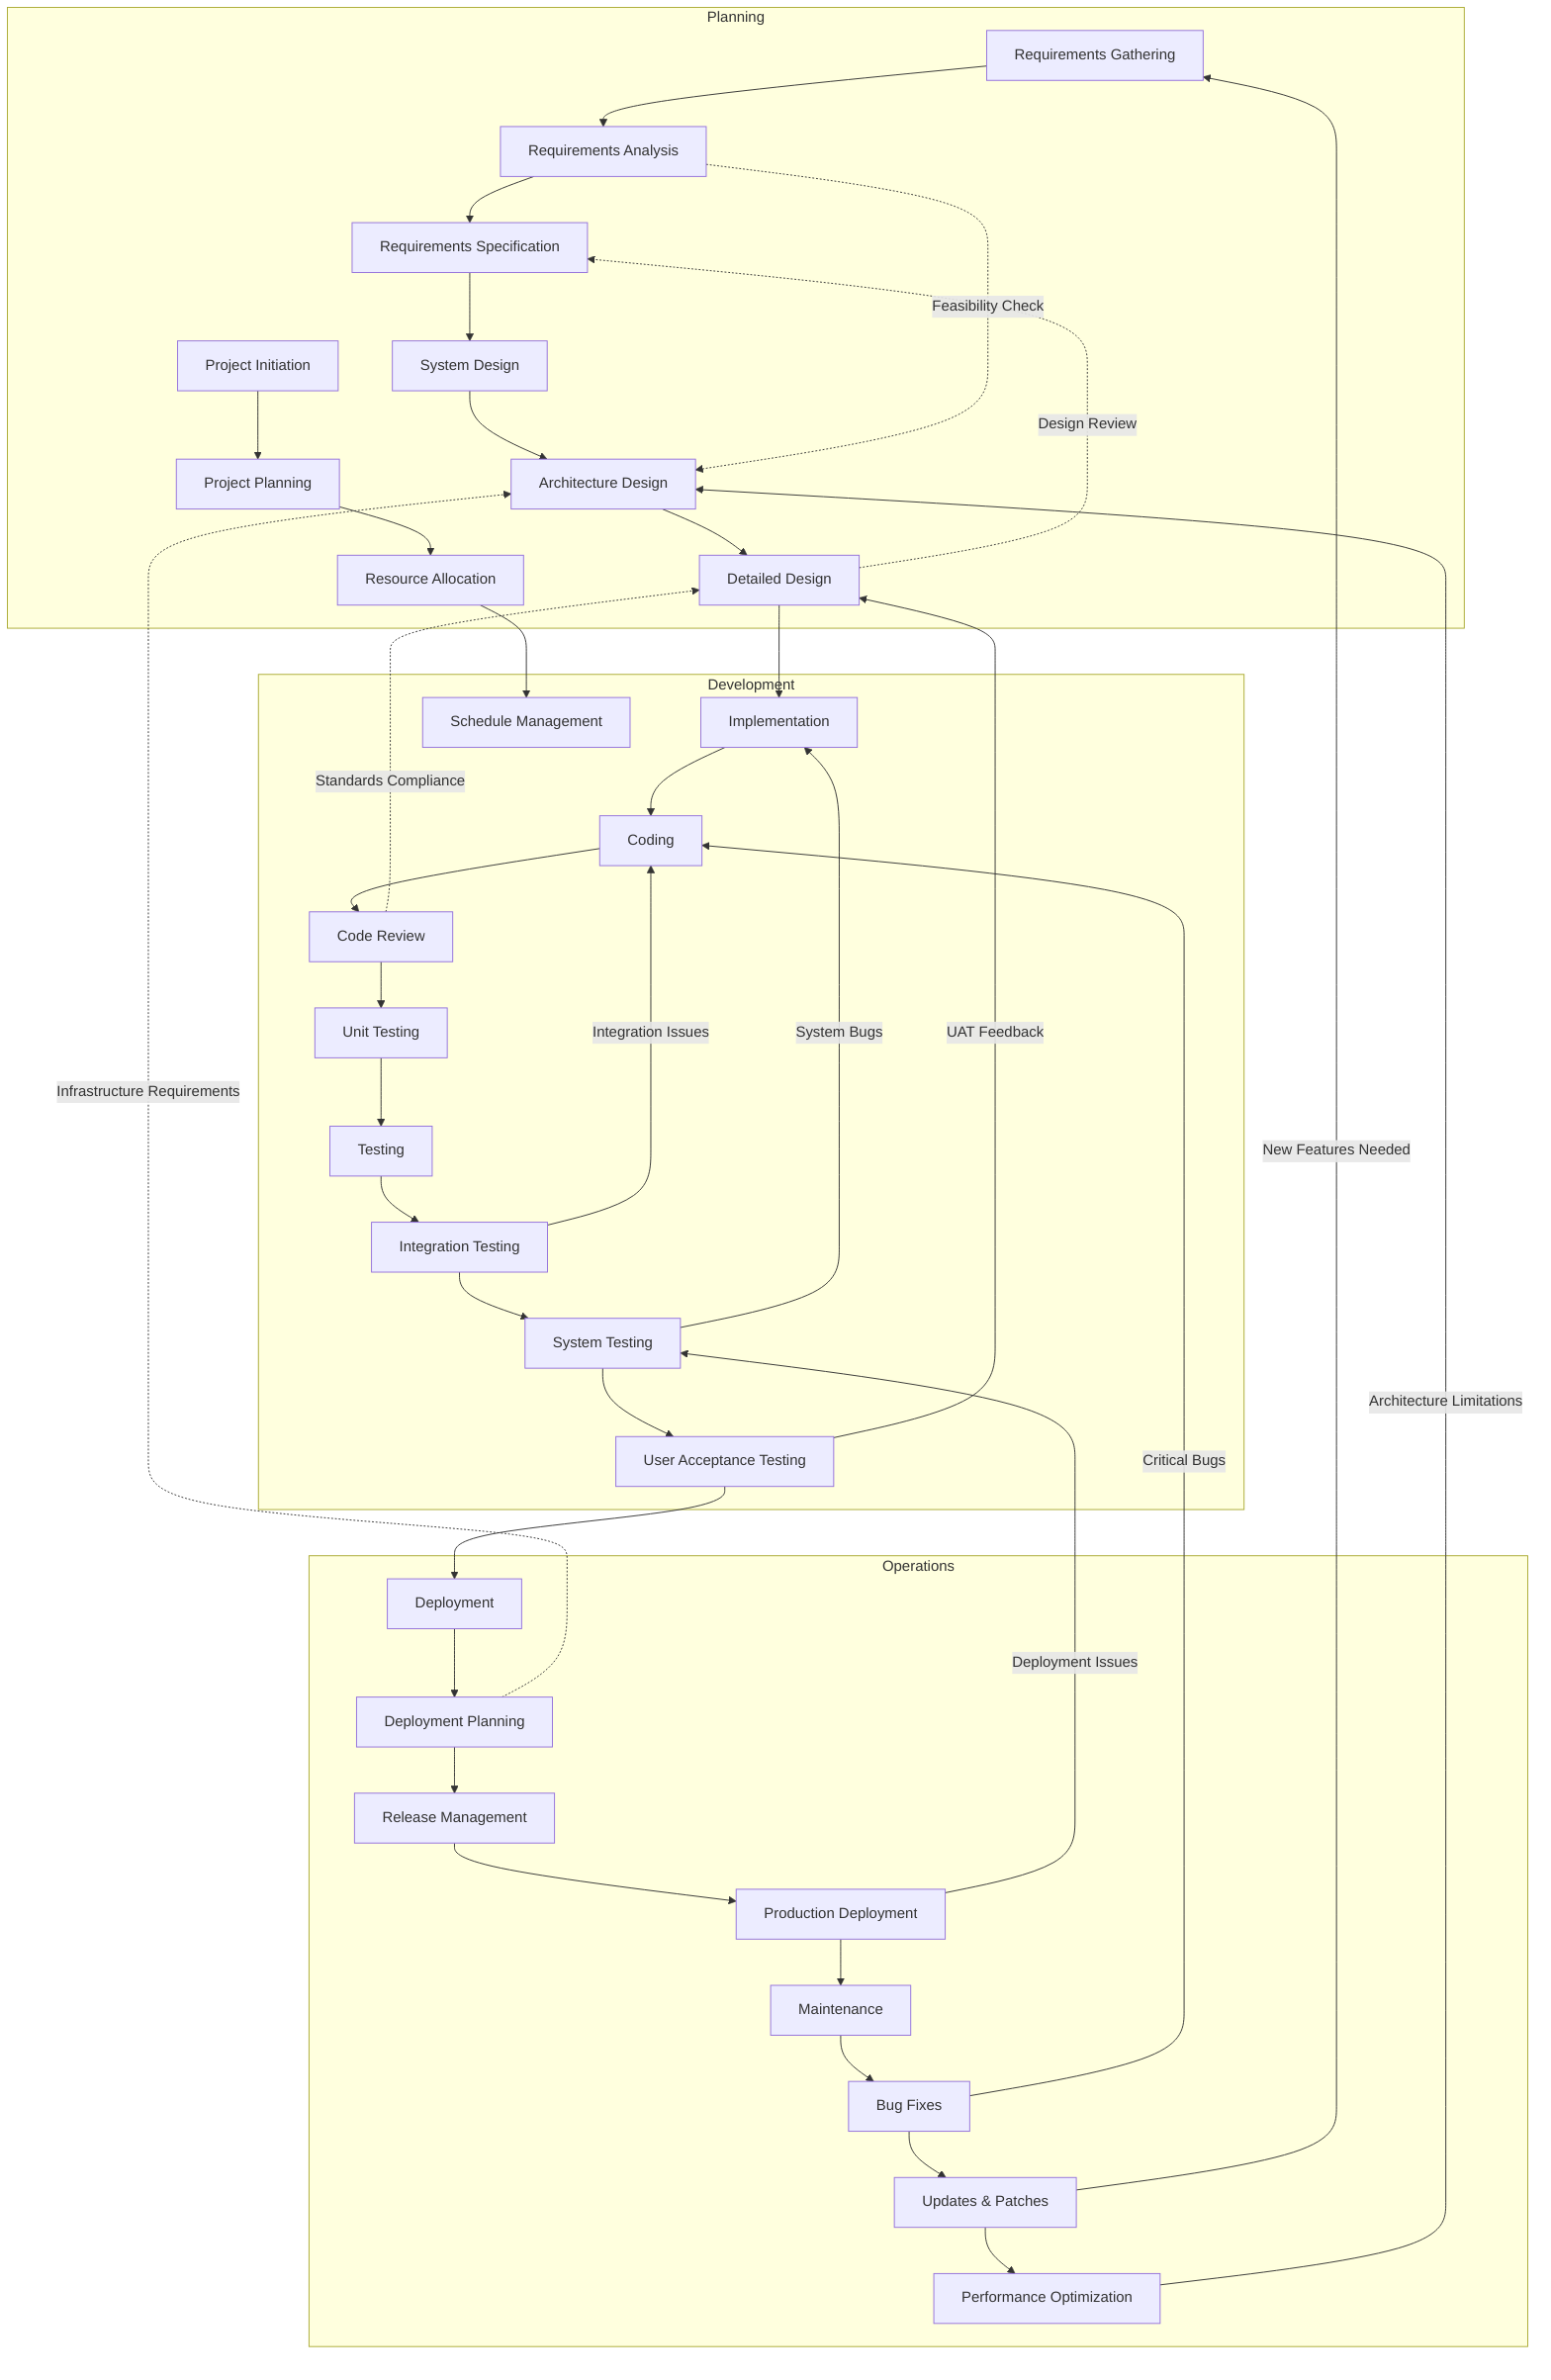 flowchart TD
    A[Requirements Gathering] --> A1[Requirements Analysis]
    A1 --> A2[Requirements Specification]
    A2 --> B[System Design]
    B --> B1[Architecture Design]
    B1 --> B2[Detailed Design]
    B2 --> C[Implementation]
    C --> C1[Coding]
    C1 --> C2[Code Review]
    C2 --> C3[Unit Testing]
    C3 --> D[Testing]
    D --> D1[Integration Testing]
    D1 --> D2[System Testing]
    D2 --> D3[User Acceptance Testing]
    D3 --> E[Deployment]
    E --> E1[Deployment Planning]
    E1 --> E2[Release Management]
    E2 --> E3[Production Deployment]
    E3 --> F[Maintenance]
    F --> F1[Bug Fixes]
    F1 --> F2[Updates & Patches]
    F2 --> F3[Performance Optimization]
    D1 -->|Integration Issues| C1
    D2 -->|System Bugs| C
    D3 -->|UAT Feedback| B2
    E3 -->|Deployment Issues| D2
    F1 -->|Critical Bugs| C1
    F2 -->|New Features Needed| A
    F3 -->|Architecture Limitations| B1
    A1 -.->|Feasibility Check| B1
    B2 -.->|Design Review| A2
    C2 -.->|Standards Compliance| B2
    E1 -.->|Infrastructure Requirements| B1
    PM[Project Initiation] --> PM1[Project Planning]
    PM1 --> PM2[Resource Allocation]
    PM2 --> PM3[Schedule Management]

subgraph Planning
A
A1
A2
B
B1
B2
PM
PM1
PM2
end

subgraph Development
C
C1
C2
C3
D
D1
D2
D3
PM3
end

subgraph Operations
E
E1
E2
E3
F
F1
F2
F3
end